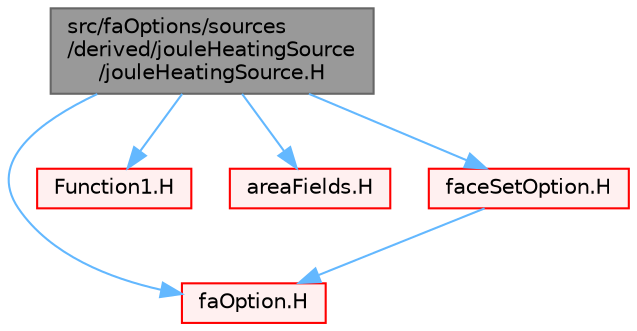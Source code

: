 digraph "src/faOptions/sources/derived/jouleHeatingSource/jouleHeatingSource.H"
{
 // LATEX_PDF_SIZE
  bgcolor="transparent";
  edge [fontname=Helvetica,fontsize=10,labelfontname=Helvetica,labelfontsize=10];
  node [fontname=Helvetica,fontsize=10,shape=box,height=0.2,width=0.4];
  Node1 [id="Node000001",label="src/faOptions/sources\l/derived/jouleHeatingSource\l/jouleHeatingSource.H",height=0.2,width=0.4,color="gray40", fillcolor="grey60", style="filled", fontcolor="black",tooltip=" "];
  Node1 -> Node2 [id="edge1_Node000001_Node000002",color="steelblue1",style="solid",tooltip=" "];
  Node2 [id="Node000002",label="faOption.H",height=0.2,width=0.4,color="red", fillcolor="#FFF0F0", style="filled",URL="$faOption_8H.html",tooltip=" "];
  Node1 -> Node405 [id="edge2_Node000001_Node000405",color="steelblue1",style="solid",tooltip=" "];
  Node405 [id="Node000405",label="Function1.H",height=0.2,width=0.4,color="red", fillcolor="#FFF0F0", style="filled",URL="$Function1_8H.html",tooltip=" "];
  Node1 -> Node345 [id="edge3_Node000001_Node000345",color="steelblue1",style="solid",tooltip=" "];
  Node345 [id="Node000345",label="areaFields.H",height=0.2,width=0.4,color="red", fillcolor="#FFF0F0", style="filled",URL="$areaFields_8H.html",tooltip=" "];
  Node1 -> Node407 [id="edge4_Node000001_Node000407",color="steelblue1",style="solid",tooltip=" "];
  Node407 [id="Node000407",label="faceSetOption.H",height=0.2,width=0.4,color="red", fillcolor="#FFF0F0", style="filled",URL="$faceSetOption_8H.html",tooltip=" "];
  Node407 -> Node2 [id="edge5_Node000407_Node000002",color="steelblue1",style="solid",tooltip=" "];
}
